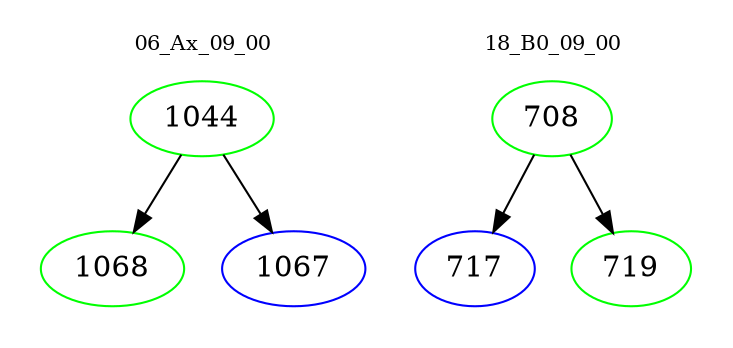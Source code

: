 digraph{
subgraph cluster_0 {
color = white
label = "06_Ax_09_00";
fontsize=10;
T0_1044 [label="1044", color="green"]
T0_1044 -> T0_1068 [color="black"]
T0_1068 [label="1068", color="green"]
T0_1044 -> T0_1067 [color="black"]
T0_1067 [label="1067", color="blue"]
}
subgraph cluster_1 {
color = white
label = "18_B0_09_00";
fontsize=10;
T1_708 [label="708", color="green"]
T1_708 -> T1_717 [color="black"]
T1_717 [label="717", color="blue"]
T1_708 -> T1_719 [color="black"]
T1_719 [label="719", color="green"]
}
}
